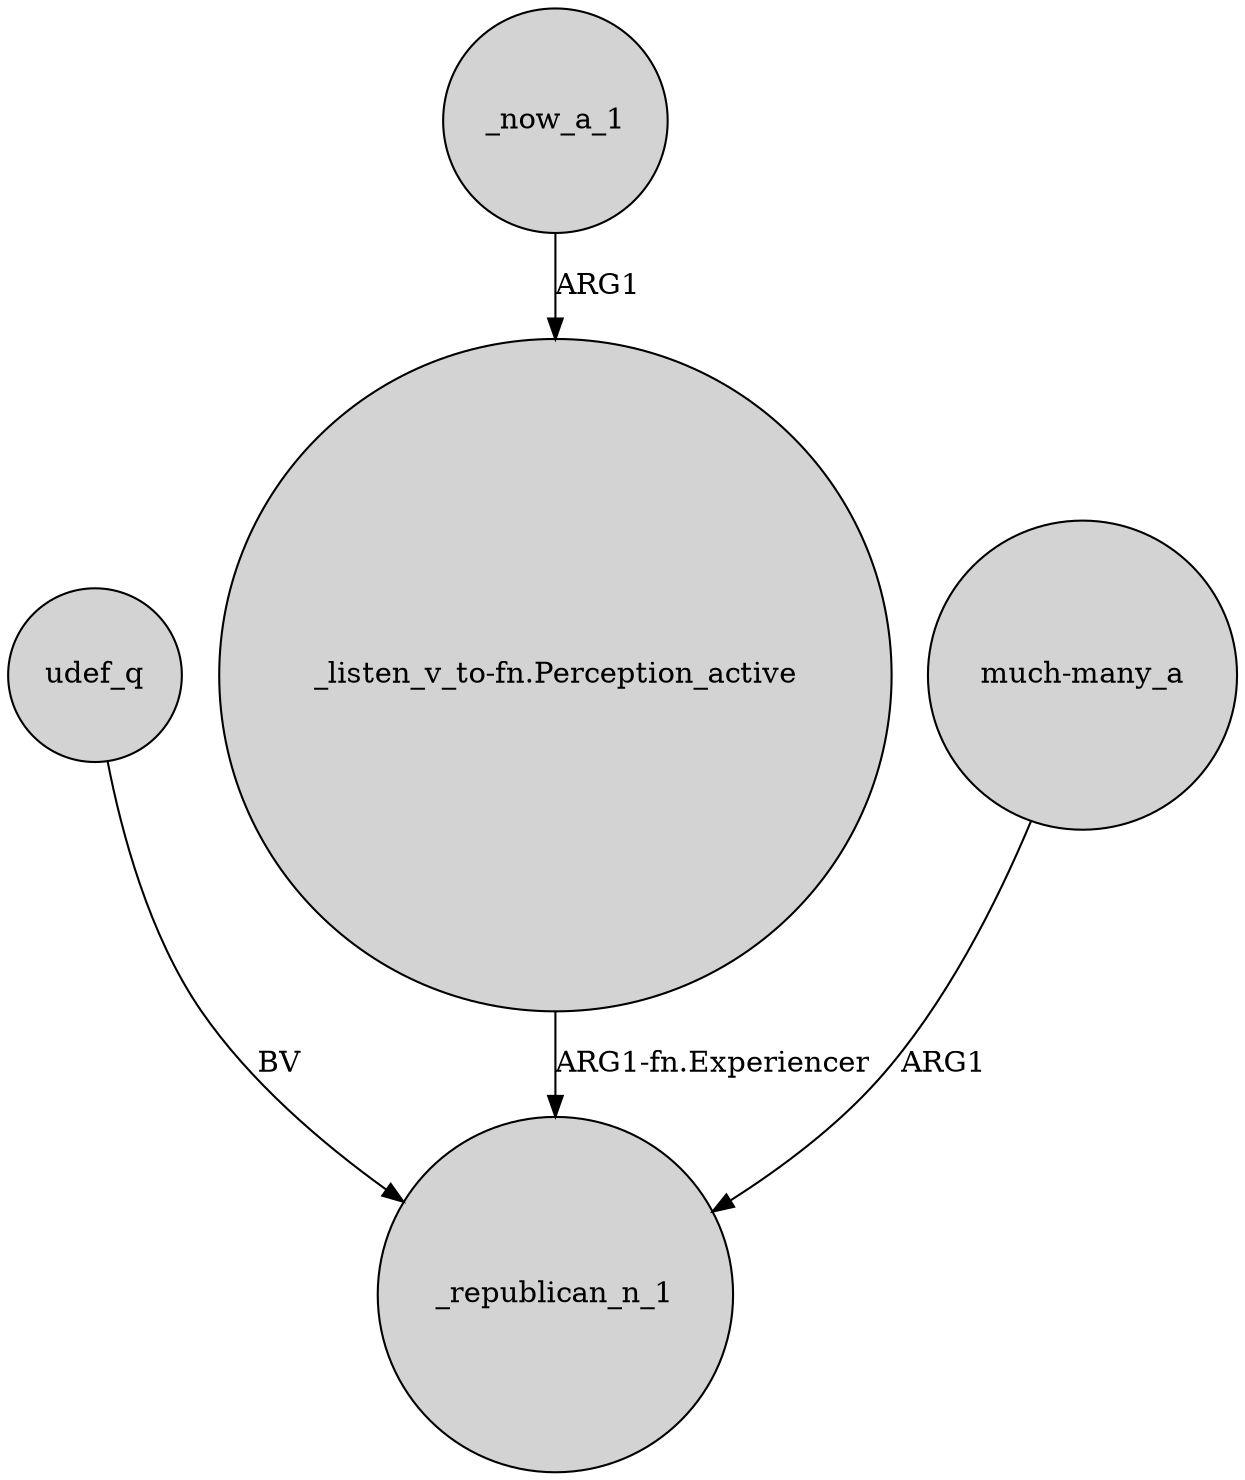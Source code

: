 digraph {
	node [shape=circle style=filled]
	udef_q -> _republican_n_1 [label=BV]
	"_listen_v_to-fn.Perception_active" -> _republican_n_1 [label="ARG1-fn.Experiencer"]
	_now_a_1 -> "_listen_v_to-fn.Perception_active" [label=ARG1]
	"much-many_a" -> _republican_n_1 [label=ARG1]
}
